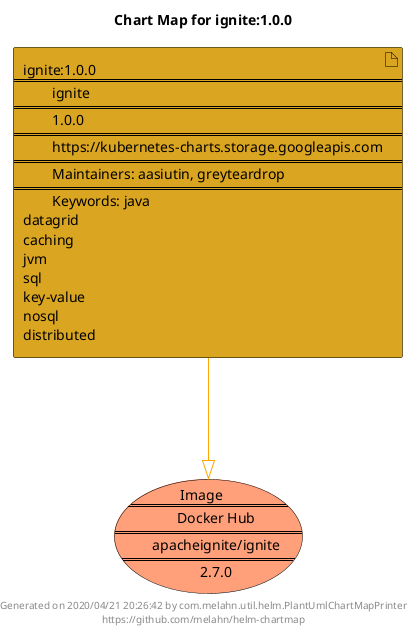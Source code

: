 @startuml
skinparam linetype ortho
skinparam backgroundColor white
skinparam usecaseBorderColor black
skinparam usecaseArrowColor LightSlateGray
skinparam artifactBorderColor black
skinparam artifactArrowColor LightSlateGray

title Chart Map for ignite:1.0.0

'There is one referenced Helm Chart
artifact "ignite:1.0.0\n====\n\tignite\n====\n\t1.0.0\n====\n\thttps://kubernetes-charts.storage.googleapis.com\n====\n\tMaintainers: aasiutin, greyteardrop\n====\n\tKeywords: java\ndatagrid\ncaching\njvm\nsql\nkey-value\nnosql\ndistributed" as ignite_1_0_0 #GoldenRod

'There is one referenced Docker Image
usecase "Image\n====\n\tDocker Hub\n====\n\tapacheignite/ignite\n====\n\t2.7.0" as apacheignite_ignite_2_7_0 #LightSalmon

'Chart Dependencies
ignite_1_0_0--[#orange]-|>apacheignite_ignite_2_7_0

center footer Generated on 2020/04/21 20:26:42 by com.melahn.util.helm.PlantUmlChartMapPrinter\nhttps://github.com/melahn/helm-chartmap
@enduml
